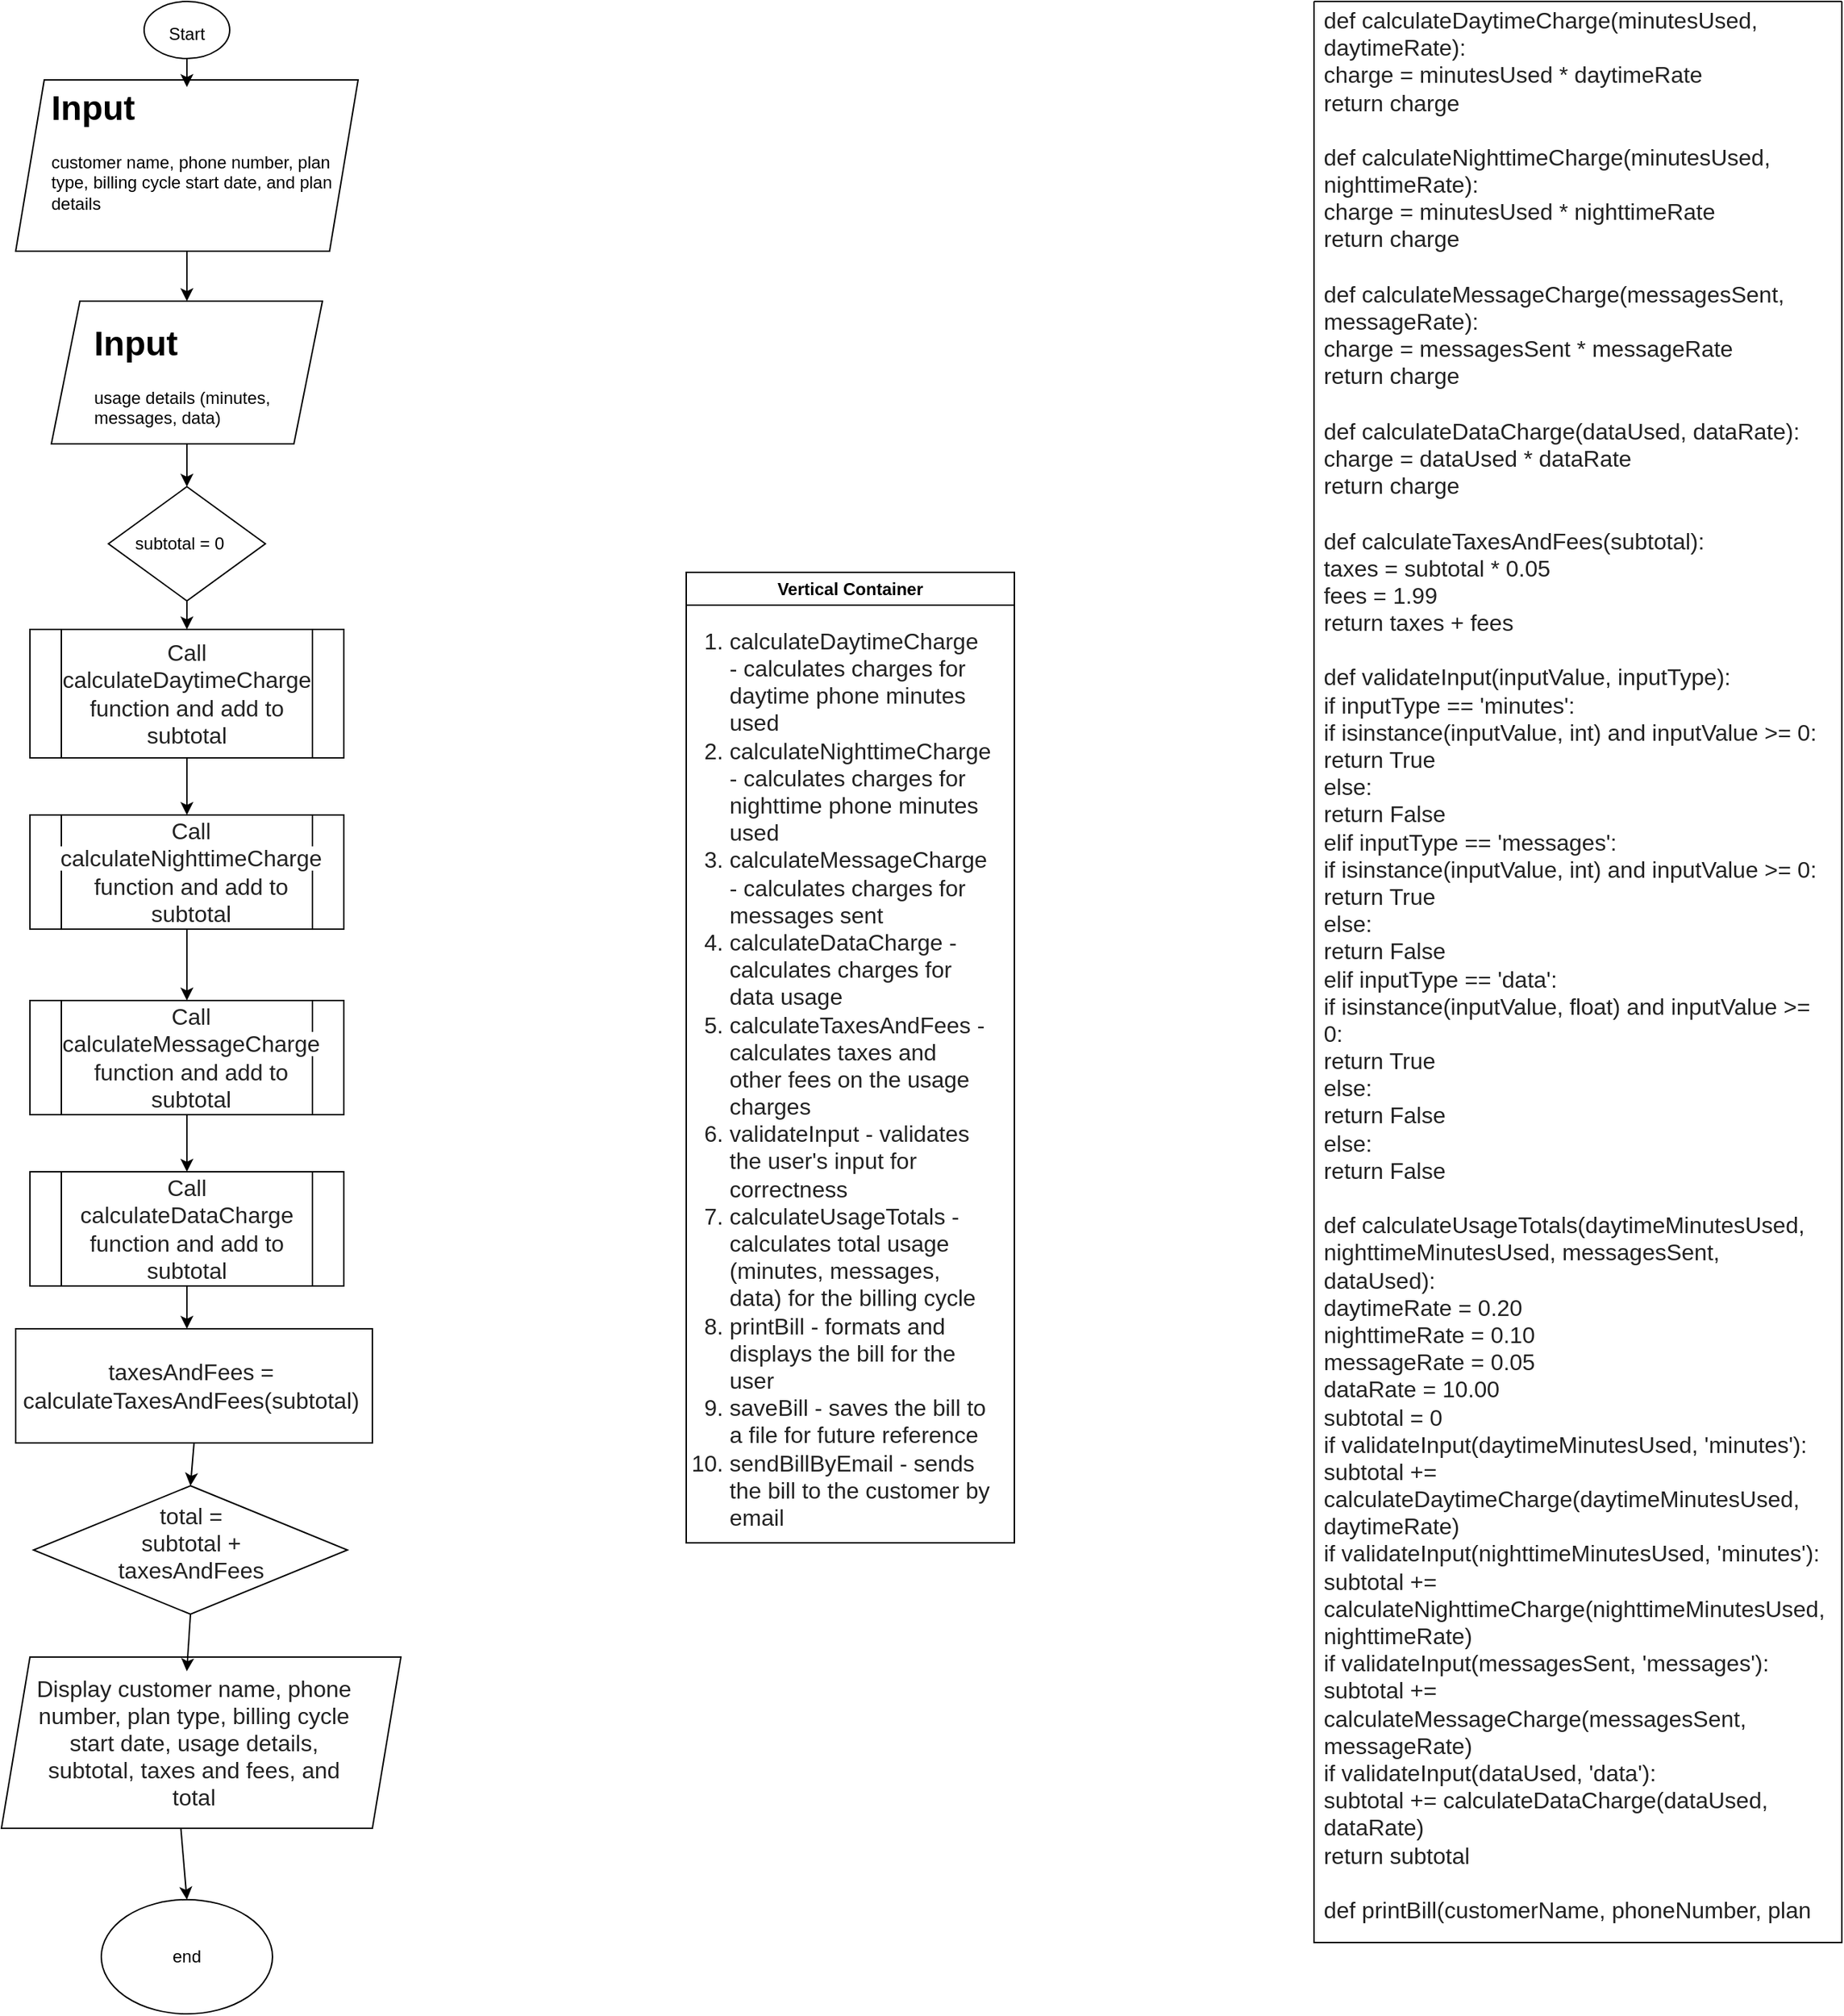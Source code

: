 <mxfile version="21.3.0" type="github">
  <diagram name="Page-1" id="idzxZECQk1Niiu8qY0ja">
    <mxGraphModel dx="1193" dy="1748" grid="1" gridSize="10" guides="1" tooltips="1" connect="1" arrows="1" fold="1" page="1" pageScale="1" pageWidth="850" pageHeight="1100" math="0" shadow="0">
      <root>
        <mxCell id="0" />
        <mxCell id="1" parent="0" />
        <mxCell id="0X4f2jHFh3Kgj6ALcbLU-1" value="" style="ellipse;whiteSpace=wrap;html=1;" vertex="1" parent="1">
          <mxGeometry x="410" y="-1040" width="60" height="40" as="geometry" />
        </mxCell>
        <mxCell id="0X4f2jHFh3Kgj6ALcbLU-2" value="Start" style="text;html=1;strokeColor=none;fillColor=none;align=center;verticalAlign=middle;whiteSpace=wrap;rounded=0;" vertex="1" parent="1">
          <mxGeometry x="410" y="-1030" width="60" height="25" as="geometry" />
        </mxCell>
        <mxCell id="0X4f2jHFh3Kgj6ALcbLU-3" value="" style="shape=parallelogram;perimeter=parallelogramPerimeter;whiteSpace=wrap;html=1;fixedSize=1;" vertex="1" parent="1">
          <mxGeometry x="320" y="-985" width="240" height="120" as="geometry" />
        </mxCell>
        <mxCell id="0X4f2jHFh3Kgj6ALcbLU-5" value="&lt;h1&gt;Input&lt;/h1&gt;&lt;p&gt;customer name, phone number, plan type, billing cycle start date, and plan details&lt;br&gt;&lt;/p&gt;" style="text;html=1;strokeColor=none;fillColor=none;spacing=5;spacingTop=-20;whiteSpace=wrap;overflow=hidden;rounded=0;" vertex="1" parent="1">
          <mxGeometry x="340" y="-985" width="205" height="110" as="geometry" />
        </mxCell>
        <mxCell id="0X4f2jHFh3Kgj6ALcbLU-6" value="" style="shape=parallelogram;perimeter=parallelogramPerimeter;whiteSpace=wrap;html=1;fixedSize=1;" vertex="1" parent="1">
          <mxGeometry x="345" y="-830" width="190" height="100" as="geometry" />
        </mxCell>
        <mxCell id="0X4f2jHFh3Kgj6ALcbLU-9" value="&lt;h1&gt;Input&lt;/h1&gt;&lt;p&gt;usage details (minutes, messages, data)&lt;br&gt;&lt;/p&gt;" style="text;html=1;strokeColor=none;fillColor=none;spacing=5;spacingTop=-20;whiteSpace=wrap;overflow=hidden;rounded=0;" vertex="1" parent="1">
          <mxGeometry x="370" y="-820" width="140" height="80" as="geometry" />
        </mxCell>
        <mxCell id="0X4f2jHFh3Kgj6ALcbLU-10" value="" style="endArrow=classic;html=1;rounded=0;exitX=0.5;exitY=1;exitDx=0;exitDy=0;" edge="1" parent="1" source="0X4f2jHFh3Kgj6ALcbLU-1">
          <mxGeometry width="50" height="50" relative="1" as="geometry">
            <mxPoint x="430" y="-730" as="sourcePoint" />
            <mxPoint x="440" y="-980" as="targetPoint" />
          </mxGeometry>
        </mxCell>
        <mxCell id="0X4f2jHFh3Kgj6ALcbLU-11" value="" style="endArrow=classic;html=1;rounded=0;exitX=0.5;exitY=1;exitDx=0;exitDy=0;entryX=0.5;entryY=0;entryDx=0;entryDy=0;" edge="1" parent="1" source="0X4f2jHFh3Kgj6ALcbLU-3" target="0X4f2jHFh3Kgj6ALcbLU-6">
          <mxGeometry width="50" height="50" relative="1" as="geometry">
            <mxPoint x="430" y="-730" as="sourcePoint" />
            <mxPoint x="480" y="-780" as="targetPoint" />
          </mxGeometry>
        </mxCell>
        <mxCell id="0X4f2jHFh3Kgj6ALcbLU-13" value="&lt;meta charset=&quot;utf-8&quot;&gt;&lt;div style=&quot;box-sizing: inherit; text-align: start; color: rgb(34, 34, 34); font-family: &amp;quot;Aspira Webfont&amp;quot;, Helvetica, Arial, sans-serif; font-size: 16px; font-style: normal; font-variant-ligatures: normal; font-variant-caps: normal; font-weight: 400; letter-spacing: normal; orphans: 2; text-indent: 0px; text-transform: none; widows: 2; word-spacing: 0px; -webkit-text-stroke-width: 0px; background-color: rgb(255, 255, 255); text-decoration-thickness: initial; text-decoration-style: initial; text-decoration-color: initial; scroll-behavior: auto !important;&quot; class=&quot;sc-1aslxm9-2 egzodd&quot;&gt;def calculateDaytimeCharge(minutesUsed, daytimeRate):&lt;/div&gt;&lt;div style=&quot;box-sizing: inherit; text-align: start; color: rgb(34, 34, 34); font-family: &amp;quot;Aspira Webfont&amp;quot;, Helvetica, Arial, sans-serif; font-size: 16px; font-style: normal; font-variant-ligatures: normal; font-variant-caps: normal; font-weight: 400; letter-spacing: normal; orphans: 2; text-indent: 0px; text-transform: none; widows: 2; word-spacing: 0px; -webkit-text-stroke-width: 0px; background-color: rgb(255, 255, 255); text-decoration-thickness: initial; text-decoration-style: initial; text-decoration-color: initial; scroll-behavior: auto !important;&quot; class=&quot;sc-1aslxm9-2 egzodd&quot;&gt;    charge = minutesUsed * daytimeRate&lt;/div&gt;&lt;div style=&quot;box-sizing: inherit; text-align: start; color: rgb(34, 34, 34); font-family: &amp;quot;Aspira Webfont&amp;quot;, Helvetica, Arial, sans-serif; font-size: 16px; font-style: normal; font-variant-ligatures: normal; font-variant-caps: normal; font-weight: 400; letter-spacing: normal; orphans: 2; text-indent: 0px; text-transform: none; widows: 2; word-spacing: 0px; -webkit-text-stroke-width: 0px; background-color: rgb(255, 255, 255); text-decoration-thickness: initial; text-decoration-style: initial; text-decoration-color: initial; scroll-behavior: auto !important;&quot; class=&quot;sc-1aslxm9-2 egzodd&quot;&gt;    return charge&lt;/div&gt;&lt;div style=&quot;box-sizing: inherit; text-align: start; color: rgb(34, 34, 34); font-family: &amp;quot;Aspira Webfont&amp;quot;, Helvetica, Arial, sans-serif; font-size: 16px; font-style: normal; font-variant-ligatures: normal; font-variant-caps: normal; font-weight: 400; letter-spacing: normal; orphans: 2; text-indent: 0px; text-transform: none; widows: 2; word-spacing: 0px; -webkit-text-stroke-width: 0px; background-color: rgb(255, 255, 255); text-decoration-thickness: initial; text-decoration-style: initial; text-decoration-color: initial; scroll-behavior: auto !important;&quot; class=&quot;sc-1aslxm9-2 egzodd&quot;&gt;&lt;br style=&quot;scroll-behavior: auto !important; box-sizing: inherit;&quot; class=&quot;sc-1aslxm9-1 iKDQuW&quot;&gt;&lt;/div&gt;&lt;div style=&quot;box-sizing: inherit; text-align: start; color: rgb(34, 34, 34); font-family: &amp;quot;Aspira Webfont&amp;quot;, Helvetica, Arial, sans-serif; font-size: 16px; font-style: normal; font-variant-ligatures: normal; font-variant-caps: normal; font-weight: 400; letter-spacing: normal; orphans: 2; text-indent: 0px; text-transform: none; widows: 2; word-spacing: 0px; -webkit-text-stroke-width: 0px; background-color: rgb(255, 255, 255); text-decoration-thickness: initial; text-decoration-style: initial; text-decoration-color: initial; scroll-behavior: auto !important;&quot; class=&quot;sc-1aslxm9-2 egzodd&quot;&gt;def calculateNighttimeCharge(minutesUsed, nighttimeRate):&lt;/div&gt;&lt;div style=&quot;box-sizing: inherit; text-align: start; color: rgb(34, 34, 34); font-family: &amp;quot;Aspira Webfont&amp;quot;, Helvetica, Arial, sans-serif; font-size: 16px; font-style: normal; font-variant-ligatures: normal; font-variant-caps: normal; font-weight: 400; letter-spacing: normal; orphans: 2; text-indent: 0px; text-transform: none; widows: 2; word-spacing: 0px; -webkit-text-stroke-width: 0px; background-color: rgb(255, 255, 255); text-decoration-thickness: initial; text-decoration-style: initial; text-decoration-color: initial; scroll-behavior: auto !important;&quot; class=&quot;sc-1aslxm9-2 egzodd&quot;&gt;    charge = minutesUsed * nighttimeRate&lt;/div&gt;&lt;div style=&quot;box-sizing: inherit; text-align: start; color: rgb(34, 34, 34); font-family: &amp;quot;Aspira Webfont&amp;quot;, Helvetica, Arial, sans-serif; font-size: 16px; font-style: normal; font-variant-ligatures: normal; font-variant-caps: normal; font-weight: 400; letter-spacing: normal; orphans: 2; text-indent: 0px; text-transform: none; widows: 2; word-spacing: 0px; -webkit-text-stroke-width: 0px; background-color: rgb(255, 255, 255); text-decoration-thickness: initial; text-decoration-style: initial; text-decoration-color: initial; scroll-behavior: auto !important;&quot; class=&quot;sc-1aslxm9-2 egzodd&quot;&gt;    return charge&lt;/div&gt;&lt;div style=&quot;box-sizing: inherit; text-align: start; color: rgb(34, 34, 34); font-family: &amp;quot;Aspira Webfont&amp;quot;, Helvetica, Arial, sans-serif; font-size: 16px; font-style: normal; font-variant-ligatures: normal; font-variant-caps: normal; font-weight: 400; letter-spacing: normal; orphans: 2; text-indent: 0px; text-transform: none; widows: 2; word-spacing: 0px; -webkit-text-stroke-width: 0px; background-color: rgb(255, 255, 255); text-decoration-thickness: initial; text-decoration-style: initial; text-decoration-color: initial; scroll-behavior: auto !important;&quot; class=&quot;sc-1aslxm9-2 egzodd&quot;&gt;&lt;br style=&quot;scroll-behavior: auto !important; box-sizing: inherit;&quot; class=&quot;sc-1aslxm9-1 iKDQuW&quot;&gt;&lt;/div&gt;&lt;div style=&quot;box-sizing: inherit; text-align: start; color: rgb(34, 34, 34); font-family: &amp;quot;Aspira Webfont&amp;quot;, Helvetica, Arial, sans-serif; font-size: 16px; font-style: normal; font-variant-ligatures: normal; font-variant-caps: normal; font-weight: 400; letter-spacing: normal; orphans: 2; text-indent: 0px; text-transform: none; widows: 2; word-spacing: 0px; -webkit-text-stroke-width: 0px; background-color: rgb(255, 255, 255); text-decoration-thickness: initial; text-decoration-style: initial; text-decoration-color: initial; scroll-behavior: auto !important;&quot; class=&quot;sc-1aslxm9-2 egzodd&quot;&gt;def calculateMessageCharge(messagesSent, messageRate):&lt;/div&gt;&lt;div style=&quot;box-sizing: inherit; text-align: start; color: rgb(34, 34, 34); font-family: &amp;quot;Aspira Webfont&amp;quot;, Helvetica, Arial, sans-serif; font-size: 16px; font-style: normal; font-variant-ligatures: normal; font-variant-caps: normal; font-weight: 400; letter-spacing: normal; orphans: 2; text-indent: 0px; text-transform: none; widows: 2; word-spacing: 0px; -webkit-text-stroke-width: 0px; background-color: rgb(255, 255, 255); text-decoration-thickness: initial; text-decoration-style: initial; text-decoration-color: initial; scroll-behavior: auto !important;&quot; class=&quot;sc-1aslxm9-2 egzodd&quot;&gt;    charge = messagesSent * messageRate&lt;/div&gt;&lt;div style=&quot;box-sizing: inherit; text-align: start; color: rgb(34, 34, 34); font-family: &amp;quot;Aspira Webfont&amp;quot;, Helvetica, Arial, sans-serif; font-size: 16px; font-style: normal; font-variant-ligatures: normal; font-variant-caps: normal; font-weight: 400; letter-spacing: normal; orphans: 2; text-indent: 0px; text-transform: none; widows: 2; word-spacing: 0px; -webkit-text-stroke-width: 0px; background-color: rgb(255, 255, 255); text-decoration-thickness: initial; text-decoration-style: initial; text-decoration-color: initial; scroll-behavior: auto !important;&quot; class=&quot;sc-1aslxm9-2 egzodd&quot;&gt;    return charge&lt;/div&gt;&lt;div style=&quot;box-sizing: inherit; text-align: start; color: rgb(34, 34, 34); font-family: &amp;quot;Aspira Webfont&amp;quot;, Helvetica, Arial, sans-serif; font-size: 16px; font-style: normal; font-variant-ligatures: normal; font-variant-caps: normal; font-weight: 400; letter-spacing: normal; orphans: 2; text-indent: 0px; text-transform: none; widows: 2; word-spacing: 0px; -webkit-text-stroke-width: 0px; background-color: rgb(255, 255, 255); text-decoration-thickness: initial; text-decoration-style: initial; text-decoration-color: initial; scroll-behavior: auto !important;&quot; class=&quot;sc-1aslxm9-2 egzodd&quot;&gt;&lt;br style=&quot;scroll-behavior: auto !important; box-sizing: inherit;&quot; class=&quot;sc-1aslxm9-1 iKDQuW&quot;&gt;&lt;/div&gt;&lt;div style=&quot;box-sizing: inherit; text-align: start; color: rgb(34, 34, 34); font-family: &amp;quot;Aspira Webfont&amp;quot;, Helvetica, Arial, sans-serif; font-size: 16px; font-style: normal; font-variant-ligatures: normal; font-variant-caps: normal; font-weight: 400; letter-spacing: normal; orphans: 2; text-indent: 0px; text-transform: none; widows: 2; word-spacing: 0px; -webkit-text-stroke-width: 0px; background-color: rgb(255, 255, 255); text-decoration-thickness: initial; text-decoration-style: initial; text-decoration-color: initial; scroll-behavior: auto !important;&quot; class=&quot;sc-1aslxm9-2 egzodd&quot;&gt;def calculateDataCharge(dataUsed, dataRate):&lt;/div&gt;&lt;div style=&quot;box-sizing: inherit; text-align: start; color: rgb(34, 34, 34); font-family: &amp;quot;Aspira Webfont&amp;quot;, Helvetica, Arial, sans-serif; font-size: 16px; font-style: normal; font-variant-ligatures: normal; font-variant-caps: normal; font-weight: 400; letter-spacing: normal; orphans: 2; text-indent: 0px; text-transform: none; widows: 2; word-spacing: 0px; -webkit-text-stroke-width: 0px; background-color: rgb(255, 255, 255); text-decoration-thickness: initial; text-decoration-style: initial; text-decoration-color: initial; scroll-behavior: auto !important;&quot; class=&quot;sc-1aslxm9-2 egzodd&quot;&gt;    charge = dataUsed * dataRate&lt;/div&gt;&lt;div style=&quot;box-sizing: inherit; text-align: start; color: rgb(34, 34, 34); font-family: &amp;quot;Aspira Webfont&amp;quot;, Helvetica, Arial, sans-serif; font-size: 16px; font-style: normal; font-variant-ligatures: normal; font-variant-caps: normal; font-weight: 400; letter-spacing: normal; orphans: 2; text-indent: 0px; text-transform: none; widows: 2; word-spacing: 0px; -webkit-text-stroke-width: 0px; background-color: rgb(255, 255, 255); text-decoration-thickness: initial; text-decoration-style: initial; text-decoration-color: initial; scroll-behavior: auto !important;&quot; class=&quot;sc-1aslxm9-2 egzodd&quot;&gt;    return charge&lt;/div&gt;&lt;div style=&quot;box-sizing: inherit; text-align: start; color: rgb(34, 34, 34); font-family: &amp;quot;Aspira Webfont&amp;quot;, Helvetica, Arial, sans-serif; font-size: 16px; font-style: normal; font-variant-ligatures: normal; font-variant-caps: normal; font-weight: 400; letter-spacing: normal; orphans: 2; text-indent: 0px; text-transform: none; widows: 2; word-spacing: 0px; -webkit-text-stroke-width: 0px; background-color: rgb(255, 255, 255); text-decoration-thickness: initial; text-decoration-style: initial; text-decoration-color: initial; scroll-behavior: auto !important;&quot; class=&quot;sc-1aslxm9-2 egzodd&quot;&gt;&lt;br style=&quot;scroll-behavior: auto !important; box-sizing: inherit;&quot; class=&quot;sc-1aslxm9-1 iKDQuW&quot;&gt;&lt;/div&gt;&lt;div style=&quot;box-sizing: inherit; text-align: start; color: rgb(34, 34, 34); font-family: &amp;quot;Aspira Webfont&amp;quot;, Helvetica, Arial, sans-serif; font-size: 16px; font-style: normal; font-variant-ligatures: normal; font-variant-caps: normal; font-weight: 400; letter-spacing: normal; orphans: 2; text-indent: 0px; text-transform: none; widows: 2; word-spacing: 0px; -webkit-text-stroke-width: 0px; background-color: rgb(255, 255, 255); text-decoration-thickness: initial; text-decoration-style: initial; text-decoration-color: initial; scroll-behavior: auto !important;&quot; class=&quot;sc-1aslxm9-2 egzodd&quot;&gt;def calculateTaxesAndFees(subtotal):&lt;/div&gt;&lt;div style=&quot;box-sizing: inherit; text-align: start; color: rgb(34, 34, 34); font-family: &amp;quot;Aspira Webfont&amp;quot;, Helvetica, Arial, sans-serif; font-size: 16px; font-style: normal; font-variant-ligatures: normal; font-variant-caps: normal; font-weight: 400; letter-spacing: normal; orphans: 2; text-indent: 0px; text-transform: none; widows: 2; word-spacing: 0px; -webkit-text-stroke-width: 0px; background-color: rgb(255, 255, 255); text-decoration-thickness: initial; text-decoration-style: initial; text-decoration-color: initial; scroll-behavior: auto !important;&quot; class=&quot;sc-1aslxm9-2 egzodd&quot;&gt;    taxes = subtotal * 0.05&lt;/div&gt;&lt;div style=&quot;box-sizing: inherit; text-align: start; color: rgb(34, 34, 34); font-family: &amp;quot;Aspira Webfont&amp;quot;, Helvetica, Arial, sans-serif; font-size: 16px; font-style: normal; font-variant-ligatures: normal; font-variant-caps: normal; font-weight: 400; letter-spacing: normal; orphans: 2; text-indent: 0px; text-transform: none; widows: 2; word-spacing: 0px; -webkit-text-stroke-width: 0px; background-color: rgb(255, 255, 255); text-decoration-thickness: initial; text-decoration-style: initial; text-decoration-color: initial; scroll-behavior: auto !important;&quot; class=&quot;sc-1aslxm9-2 egzodd&quot;&gt;    fees = 1.99&lt;/div&gt;&lt;div style=&quot;box-sizing: inherit; text-align: start; color: rgb(34, 34, 34); font-family: &amp;quot;Aspira Webfont&amp;quot;, Helvetica, Arial, sans-serif; font-size: 16px; font-style: normal; font-variant-ligatures: normal; font-variant-caps: normal; font-weight: 400; letter-spacing: normal; orphans: 2; text-indent: 0px; text-transform: none; widows: 2; word-spacing: 0px; -webkit-text-stroke-width: 0px; background-color: rgb(255, 255, 255); text-decoration-thickness: initial; text-decoration-style: initial; text-decoration-color: initial; scroll-behavior: auto !important;&quot; class=&quot;sc-1aslxm9-2 egzodd&quot;&gt;    return taxes + fees&lt;/div&gt;&lt;div style=&quot;box-sizing: inherit; text-align: start; color: rgb(34, 34, 34); font-family: &amp;quot;Aspira Webfont&amp;quot;, Helvetica, Arial, sans-serif; font-size: 16px; font-style: normal; font-variant-ligatures: normal; font-variant-caps: normal; font-weight: 400; letter-spacing: normal; orphans: 2; text-indent: 0px; text-transform: none; widows: 2; word-spacing: 0px; -webkit-text-stroke-width: 0px; background-color: rgb(255, 255, 255); text-decoration-thickness: initial; text-decoration-style: initial; text-decoration-color: initial; scroll-behavior: auto !important;&quot; class=&quot;sc-1aslxm9-2 egzodd&quot;&gt;&lt;br style=&quot;scroll-behavior: auto !important; box-sizing: inherit;&quot; class=&quot;sc-1aslxm9-1 iKDQuW&quot;&gt;&lt;/div&gt;&lt;div style=&quot;box-sizing: inherit; text-align: start; color: rgb(34, 34, 34); font-family: &amp;quot;Aspira Webfont&amp;quot;, Helvetica, Arial, sans-serif; font-size: 16px; font-style: normal; font-variant-ligatures: normal; font-variant-caps: normal; font-weight: 400; letter-spacing: normal; orphans: 2; text-indent: 0px; text-transform: none; widows: 2; word-spacing: 0px; -webkit-text-stroke-width: 0px; background-color: rgb(255, 255, 255); text-decoration-thickness: initial; text-decoration-style: initial; text-decoration-color: initial; scroll-behavior: auto !important;&quot; class=&quot;sc-1aslxm9-2 egzodd&quot;&gt;def validateInput(inputValue, inputType):&lt;/div&gt;&lt;div style=&quot;box-sizing: inherit; text-align: start; color: rgb(34, 34, 34); font-family: &amp;quot;Aspira Webfont&amp;quot;, Helvetica, Arial, sans-serif; font-size: 16px; font-style: normal; font-variant-ligatures: normal; font-variant-caps: normal; font-weight: 400; letter-spacing: normal; orphans: 2; text-indent: 0px; text-transform: none; widows: 2; word-spacing: 0px; -webkit-text-stroke-width: 0px; background-color: rgb(255, 255, 255); text-decoration-thickness: initial; text-decoration-style: initial; text-decoration-color: initial; scroll-behavior: auto !important;&quot; class=&quot;sc-1aslxm9-2 egzodd&quot;&gt;    if inputType == &#39;minutes&#39;:&lt;/div&gt;&lt;div style=&quot;box-sizing: inherit; text-align: start; color: rgb(34, 34, 34); font-family: &amp;quot;Aspira Webfont&amp;quot;, Helvetica, Arial, sans-serif; font-size: 16px; font-style: normal; font-variant-ligatures: normal; font-variant-caps: normal; font-weight: 400; letter-spacing: normal; orphans: 2; text-indent: 0px; text-transform: none; widows: 2; word-spacing: 0px; -webkit-text-stroke-width: 0px; background-color: rgb(255, 255, 255); text-decoration-thickness: initial; text-decoration-style: initial; text-decoration-color: initial; scroll-behavior: auto !important;&quot; class=&quot;sc-1aslxm9-2 egzodd&quot;&gt;        if isinstance(inputValue, int) and inputValue &amp;gt;= 0:&lt;/div&gt;&lt;div style=&quot;box-sizing: inherit; text-align: start; color: rgb(34, 34, 34); font-family: &amp;quot;Aspira Webfont&amp;quot;, Helvetica, Arial, sans-serif; font-size: 16px; font-style: normal; font-variant-ligatures: normal; font-variant-caps: normal; font-weight: 400; letter-spacing: normal; orphans: 2; text-indent: 0px; text-transform: none; widows: 2; word-spacing: 0px; -webkit-text-stroke-width: 0px; background-color: rgb(255, 255, 255); text-decoration-thickness: initial; text-decoration-style: initial; text-decoration-color: initial; scroll-behavior: auto !important;&quot; class=&quot;sc-1aslxm9-2 egzodd&quot;&gt;            return True&lt;/div&gt;&lt;div style=&quot;box-sizing: inherit; text-align: start; color: rgb(34, 34, 34); font-family: &amp;quot;Aspira Webfont&amp;quot;, Helvetica, Arial, sans-serif; font-size: 16px; font-style: normal; font-variant-ligatures: normal; font-variant-caps: normal; font-weight: 400; letter-spacing: normal; orphans: 2; text-indent: 0px; text-transform: none; widows: 2; word-spacing: 0px; -webkit-text-stroke-width: 0px; background-color: rgb(255, 255, 255); text-decoration-thickness: initial; text-decoration-style: initial; text-decoration-color: initial; scroll-behavior: auto !important;&quot; class=&quot;sc-1aslxm9-2 egzodd&quot;&gt;        else:&lt;/div&gt;&lt;div style=&quot;box-sizing: inherit; text-align: start; color: rgb(34, 34, 34); font-family: &amp;quot;Aspira Webfont&amp;quot;, Helvetica, Arial, sans-serif; font-size: 16px; font-style: normal; font-variant-ligatures: normal; font-variant-caps: normal; font-weight: 400; letter-spacing: normal; orphans: 2; text-indent: 0px; text-transform: none; widows: 2; word-spacing: 0px; -webkit-text-stroke-width: 0px; background-color: rgb(255, 255, 255); text-decoration-thickness: initial; text-decoration-style: initial; text-decoration-color: initial; scroll-behavior: auto !important;&quot; class=&quot;sc-1aslxm9-2 egzodd&quot;&gt;            return False&lt;/div&gt;&lt;div style=&quot;box-sizing: inherit; text-align: start; color: rgb(34, 34, 34); font-family: &amp;quot;Aspira Webfont&amp;quot;, Helvetica, Arial, sans-serif; font-size: 16px; font-style: normal; font-variant-ligatures: normal; font-variant-caps: normal; font-weight: 400; letter-spacing: normal; orphans: 2; text-indent: 0px; text-transform: none; widows: 2; word-spacing: 0px; -webkit-text-stroke-width: 0px; background-color: rgb(255, 255, 255); text-decoration-thickness: initial; text-decoration-style: initial; text-decoration-color: initial; scroll-behavior: auto !important;&quot; class=&quot;sc-1aslxm9-2 egzodd&quot;&gt;    elif inputType == &#39;messages&#39;:&lt;/div&gt;&lt;div style=&quot;box-sizing: inherit; text-align: start; color: rgb(34, 34, 34); font-family: &amp;quot;Aspira Webfont&amp;quot;, Helvetica, Arial, sans-serif; font-size: 16px; font-style: normal; font-variant-ligatures: normal; font-variant-caps: normal; font-weight: 400; letter-spacing: normal; orphans: 2; text-indent: 0px; text-transform: none; widows: 2; word-spacing: 0px; -webkit-text-stroke-width: 0px; background-color: rgb(255, 255, 255); text-decoration-thickness: initial; text-decoration-style: initial; text-decoration-color: initial; scroll-behavior: auto !important;&quot; class=&quot;sc-1aslxm9-2 egzodd&quot;&gt;        if isinstance(inputValue, int) and inputValue &amp;gt;= 0:&lt;/div&gt;&lt;div style=&quot;box-sizing: inherit; text-align: start; color: rgb(34, 34, 34); font-family: &amp;quot;Aspira Webfont&amp;quot;, Helvetica, Arial, sans-serif; font-size: 16px; font-style: normal; font-variant-ligatures: normal; font-variant-caps: normal; font-weight: 400; letter-spacing: normal; orphans: 2; text-indent: 0px; text-transform: none; widows: 2; word-spacing: 0px; -webkit-text-stroke-width: 0px; background-color: rgb(255, 255, 255); text-decoration-thickness: initial; text-decoration-style: initial; text-decoration-color: initial; scroll-behavior: auto !important;&quot; class=&quot;sc-1aslxm9-2 egzodd&quot;&gt;            return True&lt;/div&gt;&lt;div style=&quot;box-sizing: inherit; text-align: start; color: rgb(34, 34, 34); font-family: &amp;quot;Aspira Webfont&amp;quot;, Helvetica, Arial, sans-serif; font-size: 16px; font-style: normal; font-variant-ligatures: normal; font-variant-caps: normal; font-weight: 400; letter-spacing: normal; orphans: 2; text-indent: 0px; text-transform: none; widows: 2; word-spacing: 0px; -webkit-text-stroke-width: 0px; background-color: rgb(255, 255, 255); text-decoration-thickness: initial; text-decoration-style: initial; text-decoration-color: initial; scroll-behavior: auto !important;&quot; class=&quot;sc-1aslxm9-2 egzodd&quot;&gt;        else:&lt;/div&gt;&lt;div style=&quot;box-sizing: inherit; text-align: start; color: rgb(34, 34, 34); font-family: &amp;quot;Aspira Webfont&amp;quot;, Helvetica, Arial, sans-serif; font-size: 16px; font-style: normal; font-variant-ligatures: normal; font-variant-caps: normal; font-weight: 400; letter-spacing: normal; orphans: 2; text-indent: 0px; text-transform: none; widows: 2; word-spacing: 0px; -webkit-text-stroke-width: 0px; background-color: rgb(255, 255, 255); text-decoration-thickness: initial; text-decoration-style: initial; text-decoration-color: initial; scroll-behavior: auto !important;&quot; class=&quot;sc-1aslxm9-2 egzodd&quot;&gt;            return False&lt;/div&gt;&lt;div style=&quot;box-sizing: inherit; text-align: start; color: rgb(34, 34, 34); font-family: &amp;quot;Aspira Webfont&amp;quot;, Helvetica, Arial, sans-serif; font-size: 16px; font-style: normal; font-variant-ligatures: normal; font-variant-caps: normal; font-weight: 400; letter-spacing: normal; orphans: 2; text-indent: 0px; text-transform: none; widows: 2; word-spacing: 0px; -webkit-text-stroke-width: 0px; background-color: rgb(255, 255, 255); text-decoration-thickness: initial; text-decoration-style: initial; text-decoration-color: initial; scroll-behavior: auto !important;&quot; class=&quot;sc-1aslxm9-2 egzodd&quot;&gt;    elif inputType == &#39;data&#39;:&lt;/div&gt;&lt;div style=&quot;box-sizing: inherit; text-align: start; color: rgb(34, 34, 34); font-family: &amp;quot;Aspira Webfont&amp;quot;, Helvetica, Arial, sans-serif; font-size: 16px; font-style: normal; font-variant-ligatures: normal; font-variant-caps: normal; font-weight: 400; letter-spacing: normal; orphans: 2; text-indent: 0px; text-transform: none; widows: 2; word-spacing: 0px; -webkit-text-stroke-width: 0px; background-color: rgb(255, 255, 255); text-decoration-thickness: initial; text-decoration-style: initial; text-decoration-color: initial; scroll-behavior: auto !important;&quot; class=&quot;sc-1aslxm9-2 egzodd&quot;&gt;        if isinstance(inputValue, float) and inputValue &amp;gt;= 0:&lt;/div&gt;&lt;div style=&quot;box-sizing: inherit; text-align: start; color: rgb(34, 34, 34); font-family: &amp;quot;Aspira Webfont&amp;quot;, Helvetica, Arial, sans-serif; font-size: 16px; font-style: normal; font-variant-ligatures: normal; font-variant-caps: normal; font-weight: 400; letter-spacing: normal; orphans: 2; text-indent: 0px; text-transform: none; widows: 2; word-spacing: 0px; -webkit-text-stroke-width: 0px; background-color: rgb(255, 255, 255); text-decoration-thickness: initial; text-decoration-style: initial; text-decoration-color: initial; scroll-behavior: auto !important;&quot; class=&quot;sc-1aslxm9-2 egzodd&quot;&gt;            return True&lt;/div&gt;&lt;div style=&quot;box-sizing: inherit; text-align: start; color: rgb(34, 34, 34); font-family: &amp;quot;Aspira Webfont&amp;quot;, Helvetica, Arial, sans-serif; font-size: 16px; font-style: normal; font-variant-ligatures: normal; font-variant-caps: normal; font-weight: 400; letter-spacing: normal; orphans: 2; text-indent: 0px; text-transform: none; widows: 2; word-spacing: 0px; -webkit-text-stroke-width: 0px; background-color: rgb(255, 255, 255); text-decoration-thickness: initial; text-decoration-style: initial; text-decoration-color: initial; scroll-behavior: auto !important;&quot; class=&quot;sc-1aslxm9-2 egzodd&quot;&gt;        else:&lt;/div&gt;&lt;div style=&quot;box-sizing: inherit; text-align: start; color: rgb(34, 34, 34); font-family: &amp;quot;Aspira Webfont&amp;quot;, Helvetica, Arial, sans-serif; font-size: 16px; font-style: normal; font-variant-ligatures: normal; font-variant-caps: normal; font-weight: 400; letter-spacing: normal; orphans: 2; text-indent: 0px; text-transform: none; widows: 2; word-spacing: 0px; -webkit-text-stroke-width: 0px; background-color: rgb(255, 255, 255); text-decoration-thickness: initial; text-decoration-style: initial; text-decoration-color: initial; scroll-behavior: auto !important;&quot; class=&quot;sc-1aslxm9-2 egzodd&quot;&gt;            return False&lt;/div&gt;&lt;div style=&quot;box-sizing: inherit; text-align: start; color: rgb(34, 34, 34); font-family: &amp;quot;Aspira Webfont&amp;quot;, Helvetica, Arial, sans-serif; font-size: 16px; font-style: normal; font-variant-ligatures: normal; font-variant-caps: normal; font-weight: 400; letter-spacing: normal; orphans: 2; text-indent: 0px; text-transform: none; widows: 2; word-spacing: 0px; -webkit-text-stroke-width: 0px; background-color: rgb(255, 255, 255); text-decoration-thickness: initial; text-decoration-style: initial; text-decoration-color: initial; scroll-behavior: auto !important;&quot; class=&quot;sc-1aslxm9-2 egzodd&quot;&gt;    else:&lt;/div&gt;&lt;div style=&quot;box-sizing: inherit; text-align: start; color: rgb(34, 34, 34); font-family: &amp;quot;Aspira Webfont&amp;quot;, Helvetica, Arial, sans-serif; font-size: 16px; font-style: normal; font-variant-ligatures: normal; font-variant-caps: normal; font-weight: 400; letter-spacing: normal; orphans: 2; text-indent: 0px; text-transform: none; widows: 2; word-spacing: 0px; -webkit-text-stroke-width: 0px; background-color: rgb(255, 255, 255); text-decoration-thickness: initial; text-decoration-style: initial; text-decoration-color: initial; scroll-behavior: auto !important;&quot; class=&quot;sc-1aslxm9-2 egzodd&quot;&gt;        return False&lt;/div&gt;&lt;div style=&quot;box-sizing: inherit; text-align: start; color: rgb(34, 34, 34); font-family: &amp;quot;Aspira Webfont&amp;quot;, Helvetica, Arial, sans-serif; font-size: 16px; font-style: normal; font-variant-ligatures: normal; font-variant-caps: normal; font-weight: 400; letter-spacing: normal; orphans: 2; text-indent: 0px; text-transform: none; widows: 2; word-spacing: 0px; -webkit-text-stroke-width: 0px; background-color: rgb(255, 255, 255); text-decoration-thickness: initial; text-decoration-style: initial; text-decoration-color: initial; scroll-behavior: auto !important;&quot; class=&quot;sc-1aslxm9-2 egzodd&quot;&gt;&lt;br style=&quot;scroll-behavior: auto !important; box-sizing: inherit;&quot; class=&quot;sc-1aslxm9-1 iKDQuW&quot;&gt;&lt;/div&gt;&lt;div style=&quot;box-sizing: inherit; text-align: start; color: rgb(34, 34, 34); font-family: &amp;quot;Aspira Webfont&amp;quot;, Helvetica, Arial, sans-serif; font-size: 16px; font-style: normal; font-variant-ligatures: normal; font-variant-caps: normal; font-weight: 400; letter-spacing: normal; orphans: 2; text-indent: 0px; text-transform: none; widows: 2; word-spacing: 0px; -webkit-text-stroke-width: 0px; background-color: rgb(255, 255, 255); text-decoration-thickness: initial; text-decoration-style: initial; text-decoration-color: initial; scroll-behavior: auto !important;&quot; class=&quot;sc-1aslxm9-2 egzodd&quot;&gt;def calculateUsageTotals(daytimeMinutesUsed, nighttimeMinutesUsed, messagesSent, dataUsed):&lt;/div&gt;&lt;div style=&quot;box-sizing: inherit; text-align: start; color: rgb(34, 34, 34); font-family: &amp;quot;Aspira Webfont&amp;quot;, Helvetica, Arial, sans-serif; font-size: 16px; font-style: normal; font-variant-ligatures: normal; font-variant-caps: normal; font-weight: 400; letter-spacing: normal; orphans: 2; text-indent: 0px; text-transform: none; widows: 2; word-spacing: 0px; -webkit-text-stroke-width: 0px; background-color: rgb(255, 255, 255); text-decoration-thickness: initial; text-decoration-style: initial; text-decoration-color: initial; scroll-behavior: auto !important;&quot; class=&quot;sc-1aslxm9-2 egzodd&quot;&gt;    daytimeRate = 0.20&lt;/div&gt;&lt;div style=&quot;box-sizing: inherit; text-align: start; color: rgb(34, 34, 34); font-family: &amp;quot;Aspira Webfont&amp;quot;, Helvetica, Arial, sans-serif; font-size: 16px; font-style: normal; font-variant-ligatures: normal; font-variant-caps: normal; font-weight: 400; letter-spacing: normal; orphans: 2; text-indent: 0px; text-transform: none; widows: 2; word-spacing: 0px; -webkit-text-stroke-width: 0px; background-color: rgb(255, 255, 255); text-decoration-thickness: initial; text-decoration-style: initial; text-decoration-color: initial; scroll-behavior: auto !important;&quot; class=&quot;sc-1aslxm9-2 egzodd&quot;&gt;    nighttimeRate = 0.10&lt;/div&gt;&lt;div style=&quot;box-sizing: inherit; text-align: start; color: rgb(34, 34, 34); font-family: &amp;quot;Aspira Webfont&amp;quot;, Helvetica, Arial, sans-serif; font-size: 16px; font-style: normal; font-variant-ligatures: normal; font-variant-caps: normal; font-weight: 400; letter-spacing: normal; orphans: 2; text-indent: 0px; text-transform: none; widows: 2; word-spacing: 0px; -webkit-text-stroke-width: 0px; background-color: rgb(255, 255, 255); text-decoration-thickness: initial; text-decoration-style: initial; text-decoration-color: initial; scroll-behavior: auto !important;&quot; class=&quot;sc-1aslxm9-2 egzodd&quot;&gt;    messageRate = 0.05&lt;/div&gt;&lt;div style=&quot;box-sizing: inherit; text-align: start; color: rgb(34, 34, 34); font-family: &amp;quot;Aspira Webfont&amp;quot;, Helvetica, Arial, sans-serif; font-size: 16px; font-style: normal; font-variant-ligatures: normal; font-variant-caps: normal; font-weight: 400; letter-spacing: normal; orphans: 2; text-indent: 0px; text-transform: none; widows: 2; word-spacing: 0px; -webkit-text-stroke-width: 0px; background-color: rgb(255, 255, 255); text-decoration-thickness: initial; text-decoration-style: initial; text-decoration-color: initial; scroll-behavior: auto !important;&quot; class=&quot;sc-1aslxm9-2 egzodd&quot;&gt;    dataRate = 10.00&lt;/div&gt;&lt;div style=&quot;box-sizing: inherit; text-align: start; color: rgb(34, 34, 34); font-family: &amp;quot;Aspira Webfont&amp;quot;, Helvetica, Arial, sans-serif; font-size: 16px; font-style: normal; font-variant-ligatures: normal; font-variant-caps: normal; font-weight: 400; letter-spacing: normal; orphans: 2; text-indent: 0px; text-transform: none; widows: 2; word-spacing: 0px; -webkit-text-stroke-width: 0px; background-color: rgb(255, 255, 255); text-decoration-thickness: initial; text-decoration-style: initial; text-decoration-color: initial; scroll-behavior: auto !important;&quot; class=&quot;sc-1aslxm9-2 egzodd&quot;&gt;    subtotal = 0&lt;/div&gt;&lt;div style=&quot;box-sizing: inherit; text-align: start; color: rgb(34, 34, 34); font-family: &amp;quot;Aspira Webfont&amp;quot;, Helvetica, Arial, sans-serif; font-size: 16px; font-style: normal; font-variant-ligatures: normal; font-variant-caps: normal; font-weight: 400; letter-spacing: normal; orphans: 2; text-indent: 0px; text-transform: none; widows: 2; word-spacing: 0px; -webkit-text-stroke-width: 0px; background-color: rgb(255, 255, 255); text-decoration-thickness: initial; text-decoration-style: initial; text-decoration-color: initial; scroll-behavior: auto !important;&quot; class=&quot;sc-1aslxm9-2 egzodd&quot;&gt;    if validateInput(daytimeMinutesUsed, &#39;minutes&#39;):&lt;/div&gt;&lt;div style=&quot;box-sizing: inherit; text-align: start; color: rgb(34, 34, 34); font-family: &amp;quot;Aspira Webfont&amp;quot;, Helvetica, Arial, sans-serif; font-size: 16px; font-style: normal; font-variant-ligatures: normal; font-variant-caps: normal; font-weight: 400; letter-spacing: normal; orphans: 2; text-indent: 0px; text-transform: none; widows: 2; word-spacing: 0px; -webkit-text-stroke-width: 0px; background-color: rgb(255, 255, 255); text-decoration-thickness: initial; text-decoration-style: initial; text-decoration-color: initial; scroll-behavior: auto !important;&quot; class=&quot;sc-1aslxm9-2 egzodd&quot;&gt;        subtotal += calculateDaytimeCharge(daytimeMinutesUsed, daytimeRate)&lt;/div&gt;&lt;div style=&quot;box-sizing: inherit; text-align: start; color: rgb(34, 34, 34); font-family: &amp;quot;Aspira Webfont&amp;quot;, Helvetica, Arial, sans-serif; font-size: 16px; font-style: normal; font-variant-ligatures: normal; font-variant-caps: normal; font-weight: 400; letter-spacing: normal; orphans: 2; text-indent: 0px; text-transform: none; widows: 2; word-spacing: 0px; -webkit-text-stroke-width: 0px; background-color: rgb(255, 255, 255); text-decoration-thickness: initial; text-decoration-style: initial; text-decoration-color: initial; scroll-behavior: auto !important;&quot; class=&quot;sc-1aslxm9-2 egzodd&quot;&gt;    if validateInput(nighttimeMinutesUsed, &#39;minutes&#39;):&lt;/div&gt;&lt;div style=&quot;box-sizing: inherit; text-align: start; color: rgb(34, 34, 34); font-family: &amp;quot;Aspira Webfont&amp;quot;, Helvetica, Arial, sans-serif; font-size: 16px; font-style: normal; font-variant-ligatures: normal; font-variant-caps: normal; font-weight: 400; letter-spacing: normal; orphans: 2; text-indent: 0px; text-transform: none; widows: 2; word-spacing: 0px; -webkit-text-stroke-width: 0px; background-color: rgb(255, 255, 255); text-decoration-thickness: initial; text-decoration-style: initial; text-decoration-color: initial; scroll-behavior: auto !important;&quot; class=&quot;sc-1aslxm9-2 egzodd&quot;&gt;        subtotal += calculateNighttimeCharge(nighttimeMinutesUsed, nighttimeRate)&lt;/div&gt;&lt;div style=&quot;box-sizing: inherit; text-align: start; color: rgb(34, 34, 34); font-family: &amp;quot;Aspira Webfont&amp;quot;, Helvetica, Arial, sans-serif; font-size: 16px; font-style: normal; font-variant-ligatures: normal; font-variant-caps: normal; font-weight: 400; letter-spacing: normal; orphans: 2; text-indent: 0px; text-transform: none; widows: 2; word-spacing: 0px; -webkit-text-stroke-width: 0px; background-color: rgb(255, 255, 255); text-decoration-thickness: initial; text-decoration-style: initial; text-decoration-color: initial; scroll-behavior: auto !important;&quot; class=&quot;sc-1aslxm9-2 egzodd&quot;&gt;    if validateInput(messagesSent, &#39;messages&#39;):&lt;/div&gt;&lt;div style=&quot;box-sizing: inherit; text-align: start; color: rgb(34, 34, 34); font-family: &amp;quot;Aspira Webfont&amp;quot;, Helvetica, Arial, sans-serif; font-size: 16px; font-style: normal; font-variant-ligatures: normal; font-variant-caps: normal; font-weight: 400; letter-spacing: normal; orphans: 2; text-indent: 0px; text-transform: none; widows: 2; word-spacing: 0px; -webkit-text-stroke-width: 0px; background-color: rgb(255, 255, 255); text-decoration-thickness: initial; text-decoration-style: initial; text-decoration-color: initial; scroll-behavior: auto !important;&quot; class=&quot;sc-1aslxm9-2 egzodd&quot;&gt;        subtotal += calculateMessageCharge(messagesSent, messageRate)&lt;/div&gt;&lt;div style=&quot;box-sizing: inherit; text-align: start; color: rgb(34, 34, 34); font-family: &amp;quot;Aspira Webfont&amp;quot;, Helvetica, Arial, sans-serif; font-size: 16px; font-style: normal; font-variant-ligatures: normal; font-variant-caps: normal; font-weight: 400; letter-spacing: normal; orphans: 2; text-indent: 0px; text-transform: none; widows: 2; word-spacing: 0px; -webkit-text-stroke-width: 0px; background-color: rgb(255, 255, 255); text-decoration-thickness: initial; text-decoration-style: initial; text-decoration-color: initial; scroll-behavior: auto !important;&quot; class=&quot;sc-1aslxm9-2 egzodd&quot;&gt;    if validateInput(dataUsed, &#39;data&#39;):&lt;/div&gt;&lt;div style=&quot;box-sizing: inherit; text-align: start; color: rgb(34, 34, 34); font-family: &amp;quot;Aspira Webfont&amp;quot;, Helvetica, Arial, sans-serif; font-size: 16px; font-style: normal; font-variant-ligatures: normal; font-variant-caps: normal; font-weight: 400; letter-spacing: normal; orphans: 2; text-indent: 0px; text-transform: none; widows: 2; word-spacing: 0px; -webkit-text-stroke-width: 0px; background-color: rgb(255, 255, 255); text-decoration-thickness: initial; text-decoration-style: initial; text-decoration-color: initial; scroll-behavior: auto !important;&quot; class=&quot;sc-1aslxm9-2 egzodd&quot;&gt;        subtotal += calculateDataCharge(dataUsed, dataRate)&lt;/div&gt;&lt;div style=&quot;box-sizing: inherit; text-align: start; color: rgb(34, 34, 34); font-family: &amp;quot;Aspira Webfont&amp;quot;, Helvetica, Arial, sans-serif; font-size: 16px; font-style: normal; font-variant-ligatures: normal; font-variant-caps: normal; font-weight: 400; letter-spacing: normal; orphans: 2; text-indent: 0px; text-transform: none; widows: 2; word-spacing: 0px; -webkit-text-stroke-width: 0px; background-color: rgb(255, 255, 255); text-decoration-thickness: initial; text-decoration-style: initial; text-decoration-color: initial; scroll-behavior: auto !important;&quot; class=&quot;sc-1aslxm9-2 egzodd&quot;&gt;    return subtotal&lt;/div&gt;&lt;div style=&quot;box-sizing: inherit; text-align: start; color: rgb(34, 34, 34); font-family: &amp;quot;Aspira Webfont&amp;quot;, Helvetica, Arial, sans-serif; font-size: 16px; font-style: normal; font-variant-ligatures: normal; font-variant-caps: normal; font-weight: 400; letter-spacing: normal; orphans: 2; text-indent: 0px; text-transform: none; widows: 2; word-spacing: 0px; -webkit-text-stroke-width: 0px; background-color: rgb(255, 255, 255); text-decoration-thickness: initial; text-decoration-style: initial; text-decoration-color: initial; scroll-behavior: auto !important;&quot; class=&quot;sc-1aslxm9-2 egzodd&quot;&gt;&lt;br style=&quot;scroll-behavior: auto !important; box-sizing: inherit;&quot; class=&quot;sc-1aslxm9-1 iKDQuW&quot;&gt;&lt;/div&gt;&lt;div style=&quot;box-sizing: inherit; text-align: start; color: rgb(34, 34, 34); font-family: &amp;quot;Aspira Webfont&amp;quot;, Helvetica, Arial, sans-serif; font-size: 16px; font-style: normal; font-variant-ligatures: normal; font-variant-caps: normal; font-weight: 400; letter-spacing: normal; orphans: 2; text-indent: 0px; text-transform: none; widows: 2; word-spacing: 0px; -webkit-text-stroke-width: 0px; background-color: rgb(255, 255, 255); text-decoration-thickness: initial; text-decoration-style: initial; text-decoration-color: initial; scroll-behavior: auto !important;&quot; class=&quot;sc-1aslxm9-2 egzodd&quot;&gt;def printBill(customerName, phoneNumber, plan&lt;/div&gt;" style="text;html=1;strokeColor=none;fillColor=none;align=center;verticalAlign=middle;whiteSpace=wrap;rounded=0;" vertex="1" parent="1">
          <mxGeometry x="1370" y="-380" width="85" height="30" as="geometry" />
        </mxCell>
        <mxCell id="0X4f2jHFh3Kgj6ALcbLU-15" value="" style="swimlane;startSize=0;" vertex="1" parent="1">
          <mxGeometry x="1230" y="-1040" width="370" height="1360" as="geometry" />
        </mxCell>
        <mxCell id="0X4f2jHFh3Kgj6ALcbLU-18" value="" style="rhombus;whiteSpace=wrap;html=1;" vertex="1" parent="1">
          <mxGeometry x="385" y="-700" width="110" height="80" as="geometry" />
        </mxCell>
        <mxCell id="0X4f2jHFh3Kgj6ALcbLU-19" value="subtotal = 0" style="text;html=1;strokeColor=none;fillColor=none;align=center;verticalAlign=middle;whiteSpace=wrap;rounded=0;" vertex="1" parent="1">
          <mxGeometry x="400" y="-675" width="70" height="30" as="geometry" />
        </mxCell>
        <mxCell id="0X4f2jHFh3Kgj6ALcbLU-22" value="" style="endArrow=classic;html=1;rounded=0;exitX=0.5;exitY=1;exitDx=0;exitDy=0;entryX=0.5;entryY=0;entryDx=0;entryDy=0;" edge="1" parent="1" source="0X4f2jHFh3Kgj6ALcbLU-6" target="0X4f2jHFh3Kgj6ALcbLU-18">
          <mxGeometry width="50" height="50" relative="1" as="geometry">
            <mxPoint x="410" y="-670" as="sourcePoint" />
            <mxPoint x="460" y="-720" as="targetPoint" />
          </mxGeometry>
        </mxCell>
        <mxCell id="0X4f2jHFh3Kgj6ALcbLU-24" value="" style="shape=process;whiteSpace=wrap;html=1;backgroundOutline=1;" vertex="1" parent="1">
          <mxGeometry x="330" y="-600" width="220" height="90" as="geometry" />
        </mxCell>
        <mxCell id="0X4f2jHFh3Kgj6ALcbLU-25" value="" style="shape=process;whiteSpace=wrap;html=1;backgroundOutline=1;" vertex="1" parent="1">
          <mxGeometry x="330" y="-470" width="220" height="80" as="geometry" />
        </mxCell>
        <mxCell id="0X4f2jHFh3Kgj6ALcbLU-26" value="&lt;meta charset=&quot;utf-8&quot;&gt;&lt;span style=&quot;color: rgb(34, 34, 34); font-family: &amp;quot;Aspira Webfont&amp;quot;, Helvetica, Arial, sans-serif; font-size: 16px; font-style: normal; font-variant-ligatures: normal; font-variant-caps: normal; font-weight: 400; letter-spacing: normal; orphans: 2; text-align: start; text-indent: 0px; text-transform: none; widows: 2; word-spacing: 0px; -webkit-text-stroke-width: 0px; background-color: rgb(255, 255, 255); text-decoration-thickness: initial; text-decoration-style: initial; text-decoration-color: initial; float: none; display: inline !important;&quot;&gt;Call calculateDaytimeCharge function and add to subtotal&lt;/span&gt;" style="text;html=1;strokeColor=none;fillColor=none;align=center;verticalAlign=middle;whiteSpace=wrap;rounded=0;" vertex="1" parent="1">
          <mxGeometry x="410" y="-570" width="60" height="30" as="geometry" />
        </mxCell>
        <mxCell id="0X4f2jHFh3Kgj6ALcbLU-27" value="" style="endArrow=classic;html=1;rounded=0;exitX=0.5;exitY=1;exitDx=0;exitDy=0;entryX=0.5;entryY=0;entryDx=0;entryDy=0;" edge="1" parent="1" source="0X4f2jHFh3Kgj6ALcbLU-18" target="0X4f2jHFh3Kgj6ALcbLU-24">
          <mxGeometry width="50" height="50" relative="1" as="geometry">
            <mxPoint x="410" y="-500" as="sourcePoint" />
            <mxPoint x="460" y="-550" as="targetPoint" />
          </mxGeometry>
        </mxCell>
        <mxCell id="0X4f2jHFh3Kgj6ALcbLU-28" value="&lt;meta charset=&quot;utf-8&quot;&gt;&lt;span style=&quot;color: rgb(34, 34, 34); font-family: &amp;quot;Aspira Webfont&amp;quot;, Helvetica, Arial, sans-serif; font-size: 16px; font-style: normal; font-variant-ligatures: normal; font-variant-caps: normal; font-weight: 400; letter-spacing: normal; orphans: 2; text-align: start; text-indent: 0px; text-transform: none; widows: 2; word-spacing: 0px; -webkit-text-stroke-width: 0px; background-color: rgb(255, 255, 255); text-decoration-thickness: initial; text-decoration-style: initial; text-decoration-color: initial; float: none; display: inline !important;&quot;&gt;Call calculateNighttimeCharge function and add to subtotal&lt;/span&gt;" style="text;html=1;strokeColor=none;fillColor=none;align=center;verticalAlign=middle;whiteSpace=wrap;rounded=0;" vertex="1" parent="1">
          <mxGeometry x="412.5" y="-445" width="60" height="30" as="geometry" />
        </mxCell>
        <mxCell id="0X4f2jHFh3Kgj6ALcbLU-29" value="" style="endArrow=classic;html=1;rounded=0;entryX=0.5;entryY=0;entryDx=0;entryDy=0;exitX=0.5;exitY=1;exitDx=0;exitDy=0;" edge="1" parent="1" source="0X4f2jHFh3Kgj6ALcbLU-24" target="0X4f2jHFh3Kgj6ALcbLU-25">
          <mxGeometry width="50" height="50" relative="1" as="geometry">
            <mxPoint x="270" y="-500" as="sourcePoint" />
            <mxPoint x="320" y="-550" as="targetPoint" />
          </mxGeometry>
        </mxCell>
        <mxCell id="0X4f2jHFh3Kgj6ALcbLU-30" value="" style="shape=process;whiteSpace=wrap;html=1;backgroundOutline=1;" vertex="1" parent="1">
          <mxGeometry x="330" y="-340" width="220" height="80" as="geometry" />
        </mxCell>
        <mxCell id="0X4f2jHFh3Kgj6ALcbLU-31" value="&lt;meta charset=&quot;utf-8&quot;&gt;&lt;span style=&quot;color: rgb(34, 34, 34); font-family: &amp;quot;Aspira Webfont&amp;quot;, Helvetica, Arial, sans-serif; font-size: 16px; font-style: normal; font-variant-ligatures: normal; font-variant-caps: normal; font-weight: 400; letter-spacing: normal; orphans: 2; text-align: start; text-indent: 0px; text-transform: none; widows: 2; word-spacing: 0px; -webkit-text-stroke-width: 0px; background-color: rgb(255, 255, 255); text-decoration-thickness: initial; text-decoration-style: initial; text-decoration-color: initial; float: none; display: inline !important;&quot;&gt;Call calculateMessageCharge function and add to subtotal&lt;/span&gt;" style="text;html=1;strokeColor=none;fillColor=none;align=center;verticalAlign=middle;whiteSpace=wrap;rounded=0;" vertex="1" parent="1">
          <mxGeometry x="412.5" y="-315" width="60" height="30" as="geometry" />
        </mxCell>
        <mxCell id="0X4f2jHFh3Kgj6ALcbLU-32" value="" style="endArrow=classic;html=1;rounded=0;exitX=0.5;exitY=1;exitDx=0;exitDy=0;entryX=0.5;entryY=0;entryDx=0;entryDy=0;" edge="1" parent="1" source="0X4f2jHFh3Kgj6ALcbLU-25" target="0X4f2jHFh3Kgj6ALcbLU-30">
          <mxGeometry width="50" height="50" relative="1" as="geometry">
            <mxPoint x="330" y="-230" as="sourcePoint" />
            <mxPoint x="380" y="-280" as="targetPoint" />
          </mxGeometry>
        </mxCell>
        <mxCell id="0X4f2jHFh3Kgj6ALcbLU-33" value="" style="shape=process;whiteSpace=wrap;html=1;backgroundOutline=1;" vertex="1" parent="1">
          <mxGeometry x="330" y="-220" width="220" height="80" as="geometry" />
        </mxCell>
        <mxCell id="0X4f2jHFh3Kgj6ALcbLU-34" value="&lt;meta charset=&quot;utf-8&quot;&gt;&lt;span style=&quot;color: rgb(34, 34, 34); font-family: &amp;quot;Aspira Webfont&amp;quot;, Helvetica, Arial, sans-serif; font-size: 16px; font-style: normal; font-variant-ligatures: normal; font-variant-caps: normal; font-weight: 400; letter-spacing: normal; orphans: 2; text-align: start; text-indent: 0px; text-transform: none; widows: 2; word-spacing: 0px; -webkit-text-stroke-width: 0px; background-color: rgb(255, 255, 255); text-decoration-thickness: initial; text-decoration-style: initial; text-decoration-color: initial; float: none; display: inline !important;&quot;&gt;Call calculateDataCharge function and add to subtotal&lt;/span&gt;" style="text;html=1;strokeColor=none;fillColor=none;align=center;verticalAlign=middle;whiteSpace=wrap;rounded=0;" vertex="1" parent="1">
          <mxGeometry x="410" y="-195" width="60" height="30" as="geometry" />
        </mxCell>
        <mxCell id="0X4f2jHFh3Kgj6ALcbLU-35" value="" style="endArrow=classic;html=1;rounded=0;entryX=0.5;entryY=0;entryDx=0;entryDy=0;exitX=0.5;exitY=1;exitDx=0;exitDy=0;" edge="1" parent="1" source="0X4f2jHFh3Kgj6ALcbLU-30" target="0X4f2jHFh3Kgj6ALcbLU-33">
          <mxGeometry width="50" height="50" relative="1" as="geometry">
            <mxPoint x="330" y="-230" as="sourcePoint" />
            <mxPoint x="380" y="-280" as="targetPoint" />
          </mxGeometry>
        </mxCell>
        <mxCell id="0X4f2jHFh3Kgj6ALcbLU-40" value="" style="endArrow=classic;html=1;rounded=0;exitX=0.5;exitY=1;exitDx=0;exitDy=0;entryX=0.5;entryY=0;entryDx=0;entryDy=0;" edge="1" parent="1" source="0X4f2jHFh3Kgj6ALcbLU-33">
          <mxGeometry width="50" height="50" relative="1" as="geometry">
            <mxPoint x="640" y="-90" as="sourcePoint" />
            <mxPoint x="440" y="-110" as="targetPoint" />
          </mxGeometry>
        </mxCell>
        <mxCell id="0X4f2jHFh3Kgj6ALcbLU-41" value="" style="rounded=0;whiteSpace=wrap;html=1;" vertex="1" parent="1">
          <mxGeometry x="320" y="-110" width="250" height="80" as="geometry" />
        </mxCell>
        <mxCell id="0X4f2jHFh3Kgj6ALcbLU-43" value="&lt;meta charset=&quot;utf-8&quot;&gt;&lt;span style=&quot;color: rgb(34, 34, 34); font-family: &amp;quot;Aspira Webfont&amp;quot;, Helvetica, Arial, sans-serif; font-size: 16px; font-style: normal; font-variant-ligatures: normal; font-variant-caps: normal; font-weight: 400; letter-spacing: normal; orphans: 2; text-align: start; text-indent: 0px; text-transform: none; widows: 2; word-spacing: 0px; -webkit-text-stroke-width: 0px; background-color: rgb(255, 255, 255); text-decoration-thickness: initial; text-decoration-style: initial; text-decoration-color: initial; float: none; display: inline !important;&quot;&gt;taxesAndFees = calculateTaxesAndFees(subtotal)&lt;/span&gt;" style="text;html=1;strokeColor=none;fillColor=none;align=center;verticalAlign=middle;whiteSpace=wrap;rounded=0;" vertex="1" parent="1">
          <mxGeometry x="412.5" y="-85" width="60" height="30" as="geometry" />
        </mxCell>
        <mxCell id="0X4f2jHFh3Kgj6ALcbLU-44" value="" style="rhombus;whiteSpace=wrap;html=1;" vertex="1" parent="1">
          <mxGeometry x="332.5" width="220" height="90" as="geometry" />
        </mxCell>
        <mxCell id="0X4f2jHFh3Kgj6ALcbLU-45" value="&lt;meta charset=&quot;utf-8&quot;&gt;&lt;span style=&quot;color: rgb(34, 34, 34); font-family: &amp;quot;Aspira Webfont&amp;quot;, Helvetica, Arial, sans-serif; font-size: 16px; font-style: normal; font-variant-ligatures: normal; font-variant-caps: normal; font-weight: 400; letter-spacing: normal; orphans: 2; text-align: start; text-indent: 0px; text-transform: none; widows: 2; word-spacing: 0px; -webkit-text-stroke-width: 0px; background-color: rgb(255, 255, 255); text-decoration-thickness: initial; text-decoration-style: initial; text-decoration-color: initial; float: none; display: inline !important;&quot;&gt;total = subtotal + taxesAndFees&lt;/span&gt;" style="text;html=1;strokeColor=none;fillColor=none;align=center;verticalAlign=middle;whiteSpace=wrap;rounded=0;" vertex="1" parent="1">
          <mxGeometry x="412.5" y="25" width="60" height="30" as="geometry" />
        </mxCell>
        <mxCell id="0X4f2jHFh3Kgj6ALcbLU-47" value="" style="endArrow=classic;html=1;rounded=0;entryX=0.5;entryY=0;entryDx=0;entryDy=0;" edge="1" parent="1" target="0X4f2jHFh3Kgj6ALcbLU-44">
          <mxGeometry width="50" height="50" relative="1" as="geometry">
            <mxPoint x="445" y="-30" as="sourcePoint" />
            <mxPoint x="690" y="-40" as="targetPoint" />
          </mxGeometry>
        </mxCell>
        <mxCell id="0X4f2jHFh3Kgj6ALcbLU-48" value="" style="shape=parallelogram;perimeter=parallelogramPerimeter;whiteSpace=wrap;html=1;fixedSize=1;" vertex="1" parent="1">
          <mxGeometry x="310" y="120" width="280" height="120" as="geometry" />
        </mxCell>
        <mxCell id="0X4f2jHFh3Kgj6ALcbLU-49" value="&lt;meta charset=&quot;utf-8&quot;&gt;&lt;span style=&quot;color: rgb(34, 34, 34); font-family: &amp;quot;Aspira Webfont&amp;quot;, Helvetica, Arial, sans-serif; font-size: 16px; font-style: normal; font-variant-ligatures: normal; font-variant-caps: normal; font-weight: 400; letter-spacing: normal; orphans: 2; text-align: start; text-indent: 0px; text-transform: none; widows: 2; word-spacing: 0px; -webkit-text-stroke-width: 0px; background-color: rgb(255, 255, 255); text-decoration-thickness: initial; text-decoration-style: initial; text-decoration-color: initial; float: none; display: inline !important;&quot;&gt;Display customer name, phone number, plan type, billing cycle start date, usage details, subtotal, taxes and fees, and total&lt;/span&gt;" style="text;html=1;strokeColor=none;fillColor=none;align=center;verticalAlign=middle;whiteSpace=wrap;rounded=0;" vertex="1" parent="1">
          <mxGeometry x="330" y="165" width="230" height="30" as="geometry" />
        </mxCell>
        <mxCell id="0X4f2jHFh3Kgj6ALcbLU-50" value="" style="endArrow=classic;html=1;rounded=0;exitX=0.5;exitY=1;exitDx=0;exitDy=0;entryX=0.464;entryY=0.083;entryDx=0;entryDy=0;entryPerimeter=0;" edge="1" parent="1" source="0X4f2jHFh3Kgj6ALcbLU-44" target="0X4f2jHFh3Kgj6ALcbLU-48">
          <mxGeometry width="50" height="50" relative="1" as="geometry">
            <mxPoint x="640" y="180" as="sourcePoint" />
            <mxPoint x="690" y="130" as="targetPoint" />
          </mxGeometry>
        </mxCell>
        <mxCell id="0X4f2jHFh3Kgj6ALcbLU-51" value="" style="ellipse;whiteSpace=wrap;html=1;" vertex="1" parent="1">
          <mxGeometry x="380" y="290" width="120" height="80" as="geometry" />
        </mxCell>
        <mxCell id="0X4f2jHFh3Kgj6ALcbLU-52" value="end" style="text;html=1;strokeColor=none;fillColor=none;align=center;verticalAlign=middle;whiteSpace=wrap;rounded=0;" vertex="1" parent="1">
          <mxGeometry x="410" y="315" width="60" height="30" as="geometry" />
        </mxCell>
        <mxCell id="0X4f2jHFh3Kgj6ALcbLU-53" value="" style="endArrow=classic;html=1;rounded=0;exitX=0.449;exitY=0.996;exitDx=0;exitDy=0;entryX=0.5;entryY=0;entryDx=0;entryDy=0;exitPerimeter=0;" edge="1" parent="1" source="0X4f2jHFh3Kgj6ALcbLU-48" target="0X4f2jHFh3Kgj6ALcbLU-51">
          <mxGeometry width="50" height="50" relative="1" as="geometry">
            <mxPoint x="640" y="410" as="sourcePoint" />
            <mxPoint x="690" y="360" as="targetPoint" />
          </mxGeometry>
        </mxCell>
        <mxCell id="0X4f2jHFh3Kgj6ALcbLU-57" value="Vertical Container" style="swimlane;whiteSpace=wrap;html=1;" vertex="1" parent="1">
          <mxGeometry x="790" y="-640" width="230" height="680" as="geometry" />
        </mxCell>
        <mxCell id="0X4f2jHFh3Kgj6ALcbLU-58" value="&lt;meta charset=&quot;utf-8&quot;&gt;&lt;ol style=&quot;box-sizing: inherit; list-style: decimal; padding: 0px; margin-left: 1.5em; color: rgb(34, 34, 34); font-family: &amp;quot;Aspira Webfont&amp;quot;, Helvetica, Arial, sans-serif; font-size: 16px; font-style: normal; font-variant-ligatures: normal; font-variant-caps: normal; font-weight: 400; letter-spacing: normal; orphans: 2; text-align: start; text-indent: 0px; text-transform: none; widows: 2; word-spacing: 0px; -webkit-text-stroke-width: 0px; background-color: rgb(255, 255, 255); text-decoration-thickness: initial; text-decoration-style: initial; text-decoration-color: initial; scroll-behavior: auto !important;&quot; class=&quot;sc-1aslxm9-19 fjkNTV&quot; type=&quot;1&quot;&gt;&lt;li style=&quot;scroll-behavior: auto !important; box-sizing: inherit;&quot; class=&quot;sc-1aslxm9-16 kMiZAE&quot;&gt;calculateDaytimeCharge - calculates charges for daytime phone minutes used&lt;/li&gt;&lt;li style=&quot;scroll-behavior: auto !important; box-sizing: inherit;&quot; class=&quot;sc-1aslxm9-16 kMiZAE&quot;&gt;calculateNighttimeCharge - calculates charges for nighttime phone minutes used&lt;/li&gt;&lt;li style=&quot;scroll-behavior: auto !important; box-sizing: inherit;&quot; class=&quot;sc-1aslxm9-16 kMiZAE&quot;&gt;calculateMessageCharge - calculates charges for messages sent&lt;/li&gt;&lt;li style=&quot;scroll-behavior: auto !important; box-sizing: inherit;&quot; class=&quot;sc-1aslxm9-16 kMiZAE&quot;&gt;calculateDataCharge - calculates charges for data usage&lt;/li&gt;&lt;li style=&quot;scroll-behavior: auto !important; box-sizing: inherit;&quot; class=&quot;sc-1aslxm9-16 kMiZAE&quot;&gt;calculateTaxesAndFees - calculates taxes and other fees on the usage charges&lt;/li&gt;&lt;li style=&quot;scroll-behavior: auto !important; box-sizing: inherit;&quot; class=&quot;sc-1aslxm9-16 kMiZAE&quot;&gt;validateInput - validates the user&#39;s input for correctness&lt;/li&gt;&lt;li style=&quot;scroll-behavior: auto !important; box-sizing: inherit;&quot; class=&quot;sc-1aslxm9-16 kMiZAE&quot;&gt;calculateUsageTotals - calculates total usage (minutes, messages, data) for the billing cycle&lt;/li&gt;&lt;li style=&quot;scroll-behavior: auto !important; box-sizing: inherit;&quot; class=&quot;sc-1aslxm9-16 kMiZAE&quot;&gt;printBill - formats and displays the bill for the user&lt;/li&gt;&lt;li style=&quot;scroll-behavior: auto !important; box-sizing: inherit;&quot; class=&quot;sc-1aslxm9-16 kMiZAE&quot;&gt;saveBill - saves the bill to a file for future reference&lt;/li&gt;&lt;li style=&quot;scroll-behavior: auto !important; box-sizing: inherit;&quot; class=&quot;sc-1aslxm9-16 kMiZAE&quot;&gt;sendBillByEmail - sends the bill to the customer by email&lt;/li&gt;&lt;/ol&gt;" style="text;html=1;strokeColor=none;fillColor=none;align=center;verticalAlign=middle;whiteSpace=wrap;rounded=0;" vertex="1" parent="1">
          <mxGeometry x="870" y="-300" width="60" height="30" as="geometry" />
        </mxCell>
      </root>
    </mxGraphModel>
  </diagram>
</mxfile>

